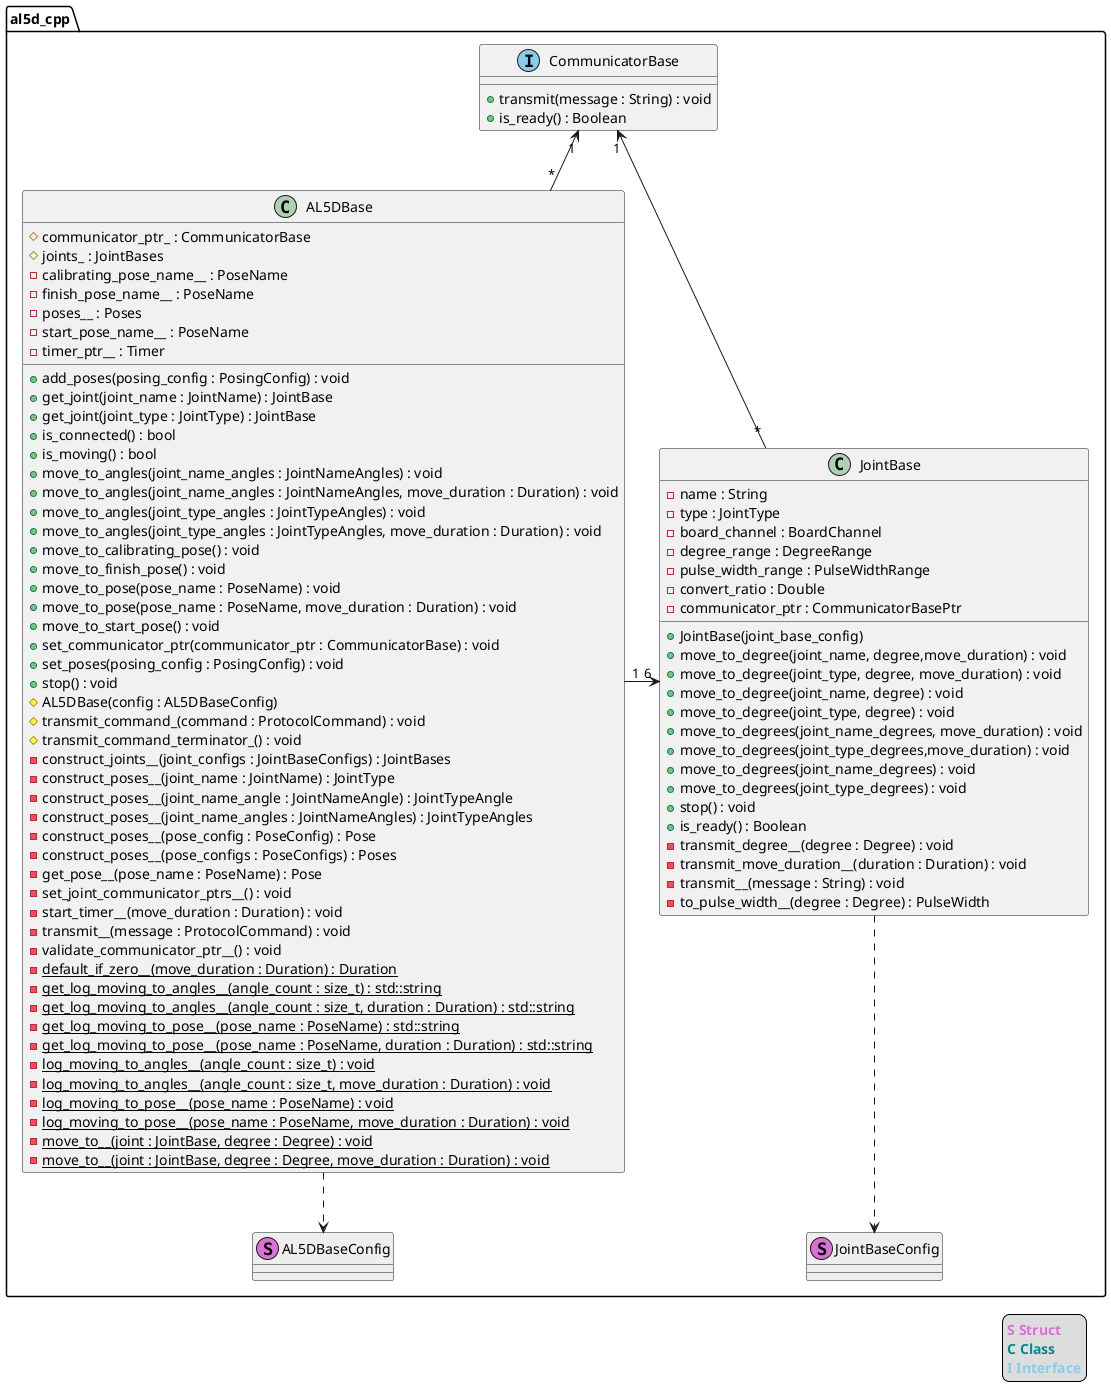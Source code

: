 @startuml

namespace al5d_cpp {

    class CommunicatorBase <<(I,SkyBlue)>> {
        + transmit(message : String) : void
        + is_ready() : Boolean
    }

    class AL5DBase {
		+ add_poses(posing_config : PosingConfig) : void
		+ get_joint(joint_name : JointName) : JointBase
		+ get_joint(joint_type : JointType) : JointBase
		+ is_connected() : bool
		+ is_moving() : bool
		+ move_to_angles(joint_name_angles : JointNameAngles) : void
		+ move_to_angles(joint_name_angles : JointNameAngles, move_duration : Duration) : void
		+ move_to_angles(joint_type_angles : JointTypeAngles) : void
		+ move_to_angles(joint_type_angles : JointTypeAngles, move_duration : Duration) : void
		+ move_to_calibrating_pose() : void
		+ move_to_finish_pose() : void
		+ move_to_pose(pose_name : PoseName) : void
		+ move_to_pose(pose_name : PoseName, move_duration : Duration) : void
		+ move_to_start_pose() : void
		+ set_communicator_ptr(communicator_ptr : CommunicatorBase) : void
		+ set_poses(posing_config : PosingConfig) : void
		+ stop() : void
		# AL5DBase(config : AL5DBaseConfig)
		# communicator_ptr_ : CommunicatorBase
		# joints_ : JointBases
		# transmit_command_(command : ProtocolCommand) : void
		# transmit_command_terminator_() : void
		- calibrating_pose_name__ : PoseName
		- construct_joints__(joint_configs : JointBaseConfigs) : JointBases
		- construct_poses__(joint_name : JointName) : JointType
		- construct_poses__(joint_name_angle : JointNameAngle) : JointTypeAngle
		- construct_poses__(joint_name_angles : JointNameAngles) : JointTypeAngles
		- construct_poses__(pose_config : PoseConfig) : Pose
		- construct_poses__(pose_configs : PoseConfigs) : Poses
		- finish_pose_name__ : PoseName
		- get_pose__(pose_name : PoseName) : Pose
		- poses__ : Poses
		- set_joint_communicator_ptrs__() : void
		- start_pose_name__ : PoseName
		- start_timer__(move_duration : Duration) : void
		- timer_ptr__ : Timer
		- transmit__(message : ProtocolCommand) : void
		- validate_communicator_ptr__() : void
		- {static} default_if_zero__(move_duration : Duration) : Duration
		- {static} get_log_moving_to_angles__(angle_count : size_t) : std::string
		- {static} get_log_moving_to_angles__(angle_count : size_t, duration : Duration) : std::string
		- {static} get_log_moving_to_pose__(pose_name : PoseName) : std::string
		- {static} get_log_moving_to_pose__(pose_name : PoseName, duration : Duration) : std::string
		- {static} log_moving_to_angles__(angle_count : size_t) : void
		- {static} log_moving_to_angles__(angle_count : size_t, move_duration : Duration) : void
		- {static} log_moving_to_pose__(pose_name : PoseName) : void
		- {static} log_moving_to_pose__(pose_name : PoseName, move_duration : Duration) : void
		- {static} move_to__(joint : JointBase, degree : Degree) : void
		- {static} move_to__(joint : JointBase, degree : Degree, move_duration : Duration) : void
	}

    class JointBase {
        + JointBase(joint_base_config)
        + move_to_degree(joint_name, degree,move_duration) : void
        + move_to_degree(joint_type, degree, move_duration) : void
        + move_to_degree(joint_name, degree) : void
        + move_to_degree(joint_type, degree) : void
        + move_to_degrees(joint_name_degrees, move_duration) : void
        + move_to_degrees(joint_type_degrees,move_duration) : void
        + move_to_degrees(joint_name_degrees) : void
        + move_to_degrees(joint_type_degrees) : void
        + stop() : void
        + is_ready() : Boolean
        - transmit_degree__(degree : Degree) : void
        - transmit_move_duration__(duration : Duration) : void
        - transmit__(message : String) : void
        - to_pulse_width__(degree : Degree) : PulseWidth
        - name : String
        - type : JointType
        - board_channel : BoardChannel
        - degree_range : DegreeRange
        - pulse_width_range : PulseWidthRange
        - convert_ratio : Double
        - communicator_ptr : CommunicatorBasePtr
    }

    class JointBaseConfig <<(S,Orchid)>> #eee
    class AL5DBaseConfig <<(S,Orchid)>> #eee

    CommunicatorBase "1" <- "*" JointBase
    CommunicatorBase "1" <-- "*" AL5DBase
    AL5DBase "1" -> "6" JointBase
    AL5DBase ..> AL5DBaseConfig
    JointBase ..> JointBaseConfig
}

legend right
  <b><color:Orchid>S Struct</color></b>
  <b><color:DarkCyan>C Class</color></b>
  <b><color:SkyBlue>I Interface</color></b>
endlegend

@enduml

